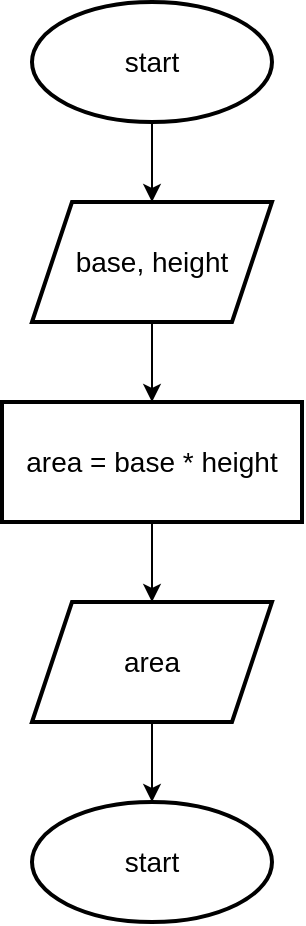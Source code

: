 <mxfile>
    <diagram id="JzYVBjAWWu_qVBYdAyjy" name="parallelogram">
        <mxGraphModel dx="549" dy="664" grid="1" gridSize="10" guides="1" tooltips="1" connect="1" arrows="1" fold="1" page="1" pageScale="1" pageWidth="300" pageHeight="550" math="0" shadow="0">
            <root>
                <mxCell id="0"/>
                <mxCell id="1" parent="0"/>
                <mxCell id="6" value="" style="edgeStyle=none;html=1;fontSize=14;" parent="1" source="2" target="5" edge="1">
                    <mxGeometry relative="1" as="geometry"/>
                </mxCell>
                <mxCell id="2" value="&lt;font style=&quot;font-size: 14px;&quot;&gt;start&lt;/font&gt;" style="ellipse;whiteSpace=wrap;html=1;strokeWidth=2;fontSize=14;" parent="1" vertex="1">
                    <mxGeometry x="390" y="40" width="120" height="60" as="geometry"/>
                </mxCell>
                <mxCell id="8" value="" style="edgeStyle=none;html=1;fontSize=14;" parent="1" source="5" target="7" edge="1">
                    <mxGeometry relative="1" as="geometry"/>
                </mxCell>
                <mxCell id="5" value="base, height" style="shape=parallelogram;perimeter=parallelogramPerimeter;whiteSpace=wrap;html=1;fixedSize=1;strokeWidth=2;fontSize=14;" parent="1" vertex="1">
                    <mxGeometry x="390" y="140" width="120" height="60" as="geometry"/>
                </mxCell>
                <mxCell id="10" value="" style="edgeStyle=none;html=1;fontSize=14;" parent="1" source="7" target="9" edge="1">
                    <mxGeometry relative="1" as="geometry"/>
                </mxCell>
                <mxCell id="7" value="area = base * height" style="rounded=0;whiteSpace=wrap;html=1;strokeWidth=2;fontSize=14;" parent="1" vertex="1">
                    <mxGeometry x="375" y="240" width="150" height="60" as="geometry"/>
                </mxCell>
                <mxCell id="12" value="" style="edgeStyle=none;html=1;fontSize=14;" parent="1" source="9" target="11" edge="1">
                    <mxGeometry relative="1" as="geometry"/>
                </mxCell>
                <mxCell id="9" value="area" style="shape=parallelogram;perimeter=parallelogramPerimeter;whiteSpace=wrap;html=1;fixedSize=1;strokeWidth=2;fontSize=14;" parent="1" vertex="1">
                    <mxGeometry x="390" y="340" width="120" height="60" as="geometry"/>
                </mxCell>
                <mxCell id="11" value="&lt;font style=&quot;font-size: 14px;&quot;&gt;start&lt;/font&gt;" style="ellipse;whiteSpace=wrap;html=1;strokeWidth=2;fontSize=14;" parent="1" vertex="1">
                    <mxGeometry x="390" y="440" width="120" height="60" as="geometry"/>
                </mxCell>
            </root>
        </mxGraphModel>
    </diagram>
    <diagram id="Ph57fGf1w8iB3tpBOuKL" name="trapezoid">
        <mxGraphModel dx="549" dy="664" grid="1" gridSize="10" guides="1" tooltips="1" connect="1" arrows="1" fold="1" page="1" pageScale="1" pageWidth="300" pageHeight="650" math="0" shadow="0">
            <root>
                <mxCell id="0"/>
                <mxCell id="1" parent="0"/>
                <mxCell id="q7n_QASRUa4-DHHXrywA-1" value="" style="edgeStyle=none;html=1;fontSize=14;" edge="1" parent="1" source="q7n_QASRUa4-DHHXrywA-2" target="q7n_QASRUa4-DHHXrywA-4">
                    <mxGeometry relative="1" as="geometry"/>
                </mxCell>
                <mxCell id="q7n_QASRUa4-DHHXrywA-2" value="&lt;font style=&quot;font-size: 14px;&quot;&gt;start&lt;/font&gt;" style="ellipse;whiteSpace=wrap;html=1;strokeWidth=2;fontSize=14;" vertex="1" parent="1">
                    <mxGeometry x="390" y="40" width="120" height="60" as="geometry"/>
                </mxCell>
                <mxCell id="q7n_QASRUa4-DHHXrywA-3" value="" style="edgeStyle=none;html=1;fontSize=14;" edge="1" parent="1" source="q7n_QASRUa4-DHHXrywA-4" target="q7n_QASRUa4-DHHXrywA-6">
                    <mxGeometry relative="1" as="geometry"/>
                </mxCell>
                <mxCell id="q7n_QASRUa4-DHHXrywA-4" value="base, height" style="shape=parallelogram;perimeter=parallelogramPerimeter;whiteSpace=wrap;html=1;fixedSize=1;strokeWidth=2;fontSize=14;" vertex="1" parent="1">
                    <mxGeometry x="390" y="140" width="120" height="60" as="geometry"/>
                </mxCell>
                <mxCell id="q7n_QASRUa4-DHHXrywA-5" value="" style="edgeStyle=none;html=1;" edge="1" parent="1" source="q7n_QASRUa4-DHHXrywA-6" target="q7n_QASRUa4-DHHXrywA-11">
                    <mxGeometry relative="1" as="geometry"/>
                </mxCell>
                <mxCell id="q7n_QASRUa4-DHHXrywA-6" value="aveBase = (base1 + base1) / 2" style="rounded=0;whiteSpace=wrap;html=1;strokeWidth=2;fontSize=14;" vertex="1" parent="1">
                    <mxGeometry x="342" y="240" width="217" height="60" as="geometry"/>
                </mxCell>
                <mxCell id="q7n_QASRUa4-DHHXrywA-7" value="" style="edgeStyle=none;html=1;fontSize=14;" edge="1" parent="1" source="q7n_QASRUa4-DHHXrywA-8" target="q7n_QASRUa4-DHHXrywA-9">
                    <mxGeometry relative="1" as="geometry"/>
                </mxCell>
                <mxCell id="q7n_QASRUa4-DHHXrywA-8" value="area" style="shape=parallelogram;perimeter=parallelogramPerimeter;whiteSpace=wrap;html=1;fixedSize=1;strokeWidth=2;fontSize=14;" vertex="1" parent="1">
                    <mxGeometry x="390" y="460" width="120" height="60" as="geometry"/>
                </mxCell>
                <mxCell id="q7n_QASRUa4-DHHXrywA-9" value="&lt;font style=&quot;font-size: 14px;&quot;&gt;start&lt;/font&gt;" style="ellipse;whiteSpace=wrap;html=1;strokeWidth=2;fontSize=14;" vertex="1" parent="1">
                    <mxGeometry x="390" y="550" width="120" height="60" as="geometry"/>
                </mxCell>
                <mxCell id="q7n_QASRUa4-DHHXrywA-10" value="" style="edgeStyle=none;html=1;" edge="1" parent="1" source="q7n_QASRUa4-DHHXrywA-11" target="q7n_QASRUa4-DHHXrywA-8">
                    <mxGeometry relative="1" as="geometry"/>
                </mxCell>
                <mxCell id="q7n_QASRUa4-DHHXrywA-11" value="area = aveBase * height" style="rounded=0;whiteSpace=wrap;html=1;strokeWidth=2;fontSize=14;" vertex="1" parent="1">
                    <mxGeometry x="359" y="350" width="182" height="60" as="geometry"/>
                </mxCell>
            </root>
        </mxGraphModel>
    </diagram>
</mxfile>